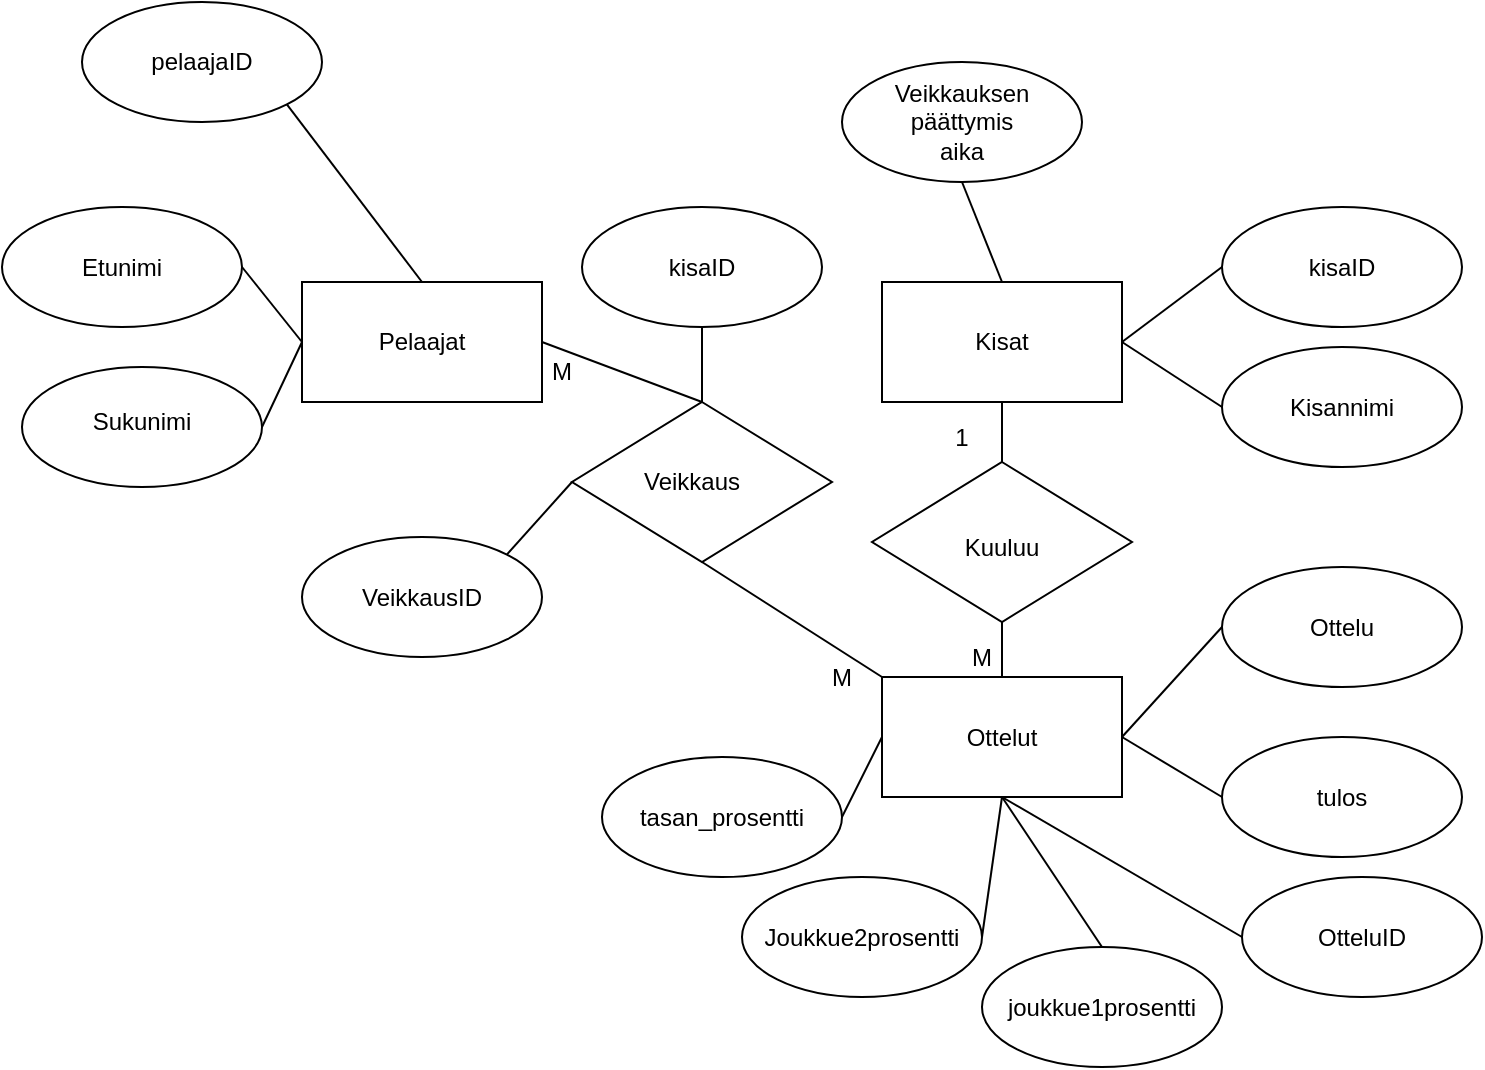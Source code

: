 <mxfile>
    <diagram id="_RTGqNRerQuPFqIfmM1y" name="Page-1">
        <mxGraphModel dx="900" dy="398" grid="1" gridSize="10" guides="1" tooltips="1" connect="1" arrows="1" fold="1" page="1" pageScale="1" pageWidth="827" pageHeight="1169" math="0" shadow="0">
            <root>
                <mxCell id="0"/>
                <mxCell id="1" parent="0"/>
                <mxCell id="YVTOUBuaeelvvUNHEdQm-3" value="" style="rounded=0;whiteSpace=wrap;html=1;" parent="1" vertex="1">
                    <mxGeometry x="500" y="150" width="120" height="60" as="geometry"/>
                </mxCell>
                <mxCell id="YVTOUBuaeelvvUNHEdQm-4" value="Kisat" style="text;html=1;strokeColor=none;fillColor=none;align=center;verticalAlign=middle;whiteSpace=wrap;rounded=0;" parent="1" vertex="1">
                    <mxGeometry x="530" y="165" width="60" height="30" as="geometry"/>
                </mxCell>
                <mxCell id="YVTOUBuaeelvvUNHEdQm-5" value="" style="rounded=0;whiteSpace=wrap;html=1;" parent="1" vertex="1">
                    <mxGeometry x="210" y="150" width="120" height="60" as="geometry"/>
                </mxCell>
                <mxCell id="YVTOUBuaeelvvUNHEdQm-6" value="Pelaajat" style="text;html=1;strokeColor=none;fillColor=none;align=center;verticalAlign=middle;whiteSpace=wrap;rounded=0;" parent="1" vertex="1">
                    <mxGeometry x="240" y="162.5" width="60" height="35" as="geometry"/>
                </mxCell>
                <mxCell id="YVTOUBuaeelvvUNHEdQm-7" value="" style="ellipse;whiteSpace=wrap;html=1;" parent="1" vertex="1">
                    <mxGeometry x="100" y="10" width="120" height="60" as="geometry"/>
                </mxCell>
                <mxCell id="YVTOUBuaeelvvUNHEdQm-8" value="pelaajaID" style="text;html=1;strokeColor=none;fillColor=none;align=center;verticalAlign=middle;whiteSpace=wrap;rounded=0;" parent="1" vertex="1">
                    <mxGeometry x="130" y="25" width="60" height="30" as="geometry"/>
                </mxCell>
                <mxCell id="YVTOUBuaeelvvUNHEdQm-9" value="" style="ellipse;whiteSpace=wrap;html=1;" parent="1" vertex="1">
                    <mxGeometry x="60" y="112.5" width="120" height="60" as="geometry"/>
                </mxCell>
                <mxCell id="YVTOUBuaeelvvUNHEdQm-10" value="Etunimi" style="text;html=1;strokeColor=none;fillColor=none;align=center;verticalAlign=middle;whiteSpace=wrap;rounded=0;" parent="1" vertex="1">
                    <mxGeometry x="90" y="127.5" width="60" height="30" as="geometry"/>
                </mxCell>
                <mxCell id="YVTOUBuaeelvvUNHEdQm-11" value="" style="ellipse;whiteSpace=wrap;html=1;" parent="1" vertex="1">
                    <mxGeometry x="70" y="192.5" width="120" height="60" as="geometry"/>
                </mxCell>
                <mxCell id="YVTOUBuaeelvvUNHEdQm-12" value="Sukunimi" style="text;html=1;strokeColor=none;fillColor=none;align=center;verticalAlign=middle;whiteSpace=wrap;rounded=0;" parent="1" vertex="1">
                    <mxGeometry x="100" y="207.5" width="60" height="25" as="geometry"/>
                </mxCell>
                <mxCell id="YVTOUBuaeelvvUNHEdQm-13" value="" style="ellipse;whiteSpace=wrap;html=1;" parent="1" vertex="1">
                    <mxGeometry x="670" y="112.5" width="120" height="60" as="geometry"/>
                </mxCell>
                <mxCell id="YVTOUBuaeelvvUNHEdQm-14" value="kisaID" style="text;html=1;strokeColor=none;fillColor=none;align=center;verticalAlign=middle;whiteSpace=wrap;rounded=0;" parent="1" vertex="1">
                    <mxGeometry x="700" y="127.5" width="60" height="30" as="geometry"/>
                </mxCell>
                <mxCell id="YVTOUBuaeelvvUNHEdQm-15" value="" style="rounded=0;whiteSpace=wrap;html=1;" parent="1" vertex="1">
                    <mxGeometry x="500" y="347.5" width="120" height="60" as="geometry"/>
                </mxCell>
                <mxCell id="YVTOUBuaeelvvUNHEdQm-16" value="Ottelut" style="text;html=1;strokeColor=none;fillColor=none;align=center;verticalAlign=middle;whiteSpace=wrap;rounded=0;" parent="1" vertex="1">
                    <mxGeometry x="530" y="362.5" width="60" height="30" as="geometry"/>
                </mxCell>
                <mxCell id="YVTOUBuaeelvvUNHEdQm-17" value="" style="ellipse;whiteSpace=wrap;html=1;" parent="1" vertex="1">
                    <mxGeometry x="670" y="292.5" width="120" height="60" as="geometry"/>
                </mxCell>
                <mxCell id="YVTOUBuaeelvvUNHEdQm-18" value="Ottelu" style="text;html=1;strokeColor=none;fillColor=none;align=center;verticalAlign=middle;whiteSpace=wrap;rounded=0;" parent="1" vertex="1">
                    <mxGeometry x="700" y="307.5" width="60" height="30" as="geometry"/>
                </mxCell>
                <mxCell id="YVTOUBuaeelvvUNHEdQm-19" value="" style="ellipse;whiteSpace=wrap;html=1;" parent="1" vertex="1">
                    <mxGeometry x="210" y="277.5" width="120" height="60" as="geometry"/>
                </mxCell>
                <mxCell id="YVTOUBuaeelvvUNHEdQm-21" value="" style="ellipse;whiteSpace=wrap;html=1;" parent="1" vertex="1">
                    <mxGeometry x="670" y="377.5" width="120" height="60" as="geometry"/>
                </mxCell>
                <mxCell id="YVTOUBuaeelvvUNHEdQm-22" value="tulos" style="text;html=1;strokeColor=none;fillColor=none;align=center;verticalAlign=middle;whiteSpace=wrap;rounded=0;" parent="1" vertex="1">
                    <mxGeometry x="700" y="392.5" width="60" height="30" as="geometry"/>
                </mxCell>
                <mxCell id="YVTOUBuaeelvvUNHEdQm-25" value="" style="ellipse;whiteSpace=wrap;html=1;" parent="1" vertex="1">
                    <mxGeometry x="670" y="182.5" width="120" height="60" as="geometry"/>
                </mxCell>
                <mxCell id="YVTOUBuaeelvvUNHEdQm-26" value="Kisannimi" style="text;html=1;strokeColor=none;fillColor=none;align=center;verticalAlign=middle;whiteSpace=wrap;rounded=0;" parent="1" vertex="1">
                    <mxGeometry x="700" y="197.5" width="60" height="30" as="geometry"/>
                </mxCell>
                <mxCell id="YVTOUBuaeelvvUNHEdQm-27" value="" style="ellipse;whiteSpace=wrap;html=1;" parent="1" vertex="1">
                    <mxGeometry x="680" y="447.5" width="120" height="60" as="geometry"/>
                </mxCell>
                <mxCell id="YVTOUBuaeelvvUNHEdQm-28" value="OtteluID" style="text;html=1;strokeColor=none;fillColor=none;align=center;verticalAlign=middle;whiteSpace=wrap;rounded=0;" parent="1" vertex="1">
                    <mxGeometry x="710" y="462.5" width="60" height="30" as="geometry"/>
                </mxCell>
                <mxCell id="YVTOUBuaeelvvUNHEdQm-32" value="" style="endArrow=none;html=1;rounded=0;exitX=0.5;exitY=0;exitDx=0;exitDy=0;entryX=1;entryY=1;entryDx=0;entryDy=0;" parent="1" source="YVTOUBuaeelvvUNHEdQm-5" target="YVTOUBuaeelvvUNHEdQm-7" edge="1">
                    <mxGeometry width="50" height="50" relative="1" as="geometry">
                        <mxPoint x="390" y="230" as="sourcePoint"/>
                        <mxPoint x="440" y="180" as="targetPoint"/>
                    </mxGeometry>
                </mxCell>
                <mxCell id="YVTOUBuaeelvvUNHEdQm-33" value="" style="endArrow=none;html=1;rounded=0;entryX=1;entryY=0.5;entryDx=0;entryDy=0;exitX=0;exitY=0.5;exitDx=0;exitDy=0;" parent="1" source="YVTOUBuaeelvvUNHEdQm-5" target="YVTOUBuaeelvvUNHEdQm-9" edge="1">
                    <mxGeometry width="50" height="50" relative="1" as="geometry">
                        <mxPoint x="390" y="230" as="sourcePoint"/>
                        <mxPoint x="440" y="180" as="targetPoint"/>
                    </mxGeometry>
                </mxCell>
                <mxCell id="YVTOUBuaeelvvUNHEdQm-34" value="" style="endArrow=none;html=1;rounded=0;exitX=1;exitY=0.5;exitDx=0;exitDy=0;entryX=0;entryY=0.5;entryDx=0;entryDy=0;" parent="1" source="YVTOUBuaeelvvUNHEdQm-11" target="YVTOUBuaeelvvUNHEdQm-5" edge="1">
                    <mxGeometry width="50" height="50" relative="1" as="geometry">
                        <mxPoint x="390" y="202.5" as="sourcePoint"/>
                        <mxPoint x="190" y="180" as="targetPoint"/>
                    </mxGeometry>
                </mxCell>
                <mxCell id="YVTOUBuaeelvvUNHEdQm-36" value="" style="endArrow=none;html=1;rounded=0;entryX=0;entryY=0.5;entryDx=0;entryDy=0;exitX=1;exitY=0.5;exitDx=0;exitDy=0;" parent="1" source="YVTOUBuaeelvvUNHEdQm-3" target="YVTOUBuaeelvvUNHEdQm-13" edge="1">
                    <mxGeometry width="50" height="50" relative="1" as="geometry">
                        <mxPoint x="390" y="290" as="sourcePoint"/>
                        <mxPoint x="440" y="240" as="targetPoint"/>
                    </mxGeometry>
                </mxCell>
                <mxCell id="YVTOUBuaeelvvUNHEdQm-37" value="" style="endArrow=none;html=1;rounded=0;entryX=0;entryY=0.5;entryDx=0;entryDy=0;exitX=1;exitY=0.5;exitDx=0;exitDy=0;" parent="1" source="YVTOUBuaeelvvUNHEdQm-3" target="YVTOUBuaeelvvUNHEdQm-25" edge="1">
                    <mxGeometry width="50" height="50" relative="1" as="geometry">
                        <mxPoint x="390" y="290" as="sourcePoint"/>
                        <mxPoint x="440" y="240" as="targetPoint"/>
                    </mxGeometry>
                </mxCell>
                <mxCell id="YVTOUBuaeelvvUNHEdQm-38" value="" style="endArrow=none;html=1;rounded=0;entryX=0;entryY=0.5;entryDx=0;entryDy=0;exitX=1;exitY=0.5;exitDx=0;exitDy=0;" parent="1" source="YVTOUBuaeelvvUNHEdQm-15" target="YVTOUBuaeelvvUNHEdQm-17" edge="1">
                    <mxGeometry width="50" height="50" relative="1" as="geometry">
                        <mxPoint x="390" y="317.5" as="sourcePoint"/>
                        <mxPoint x="673.96" y="345.48" as="targetPoint"/>
                    </mxGeometry>
                </mxCell>
                <mxCell id="YVTOUBuaeelvvUNHEdQm-39" value="" style="endArrow=none;html=1;rounded=0;entryX=0;entryY=0.5;entryDx=0;entryDy=0;" parent="1" target="YVTOUBuaeelvvUNHEdQm-21" edge="1">
                    <mxGeometry width="50" height="50" relative="1" as="geometry">
                        <mxPoint x="620" y="377.5" as="sourcePoint"/>
                        <mxPoint x="440" y="267.5" as="targetPoint"/>
                    </mxGeometry>
                </mxCell>
                <mxCell id="YVTOUBuaeelvvUNHEdQm-40" value="" style="endArrow=none;html=1;rounded=0;entryX=0;entryY=0.5;entryDx=0;entryDy=0;exitX=0.5;exitY=1;exitDx=0;exitDy=0;" parent="1" source="YVTOUBuaeelvvUNHEdQm-15" target="YVTOUBuaeelvvUNHEdQm-27" edge="1">
                    <mxGeometry width="50" height="50" relative="1" as="geometry">
                        <mxPoint x="390" y="317.5" as="sourcePoint"/>
                        <mxPoint x="440" y="267.5" as="targetPoint"/>
                    </mxGeometry>
                </mxCell>
                <mxCell id="YVTOUBuaeelvvUNHEdQm-43" value="" style="ellipse;whiteSpace=wrap;html=1;" parent="1" vertex="1">
                    <mxGeometry x="550" y="482.5" width="120" height="60" as="geometry"/>
                </mxCell>
                <mxCell id="YVTOUBuaeelvvUNHEdQm-44" value="joukkue1prosentti" style="text;html=1;strokeColor=none;fillColor=none;align=center;verticalAlign=middle;whiteSpace=wrap;rounded=0;" parent="1" vertex="1">
                    <mxGeometry x="580" y="497.5" width="60" height="30" as="geometry"/>
                </mxCell>
                <mxCell id="YVTOUBuaeelvvUNHEdQm-45" value="" style="ellipse;whiteSpace=wrap;html=1;" parent="1" vertex="1">
                    <mxGeometry x="430" y="447.5" width="120" height="60" as="geometry"/>
                </mxCell>
                <mxCell id="YVTOUBuaeelvvUNHEdQm-46" value="Joukkue2prosentti" style="text;html=1;strokeColor=none;fillColor=none;align=center;verticalAlign=middle;whiteSpace=wrap;rounded=0;" parent="1" vertex="1">
                    <mxGeometry x="460" y="462.5" width="60" height="30" as="geometry"/>
                </mxCell>
                <mxCell id="YVTOUBuaeelvvUNHEdQm-47" value="" style="endArrow=none;html=1;rounded=0;exitX=0.5;exitY=0;exitDx=0;exitDy=0;" parent="1" source="YVTOUBuaeelvvUNHEdQm-43" edge="1">
                    <mxGeometry width="50" height="50" relative="1" as="geometry">
                        <mxPoint x="390" y="317.5" as="sourcePoint"/>
                        <mxPoint x="560" y="407.5" as="targetPoint"/>
                    </mxGeometry>
                </mxCell>
                <mxCell id="YVTOUBuaeelvvUNHEdQm-48" value="" style="endArrow=none;html=1;rounded=0;entryX=0.5;entryY=1;entryDx=0;entryDy=0;exitX=1;exitY=0.5;exitDx=0;exitDy=0;" parent="1" source="YVTOUBuaeelvvUNHEdQm-45" target="YVTOUBuaeelvvUNHEdQm-15" edge="1">
                    <mxGeometry width="50" height="50" relative="1" as="geometry">
                        <mxPoint x="390" y="317.5" as="sourcePoint"/>
                        <mxPoint x="440" y="267.5" as="targetPoint"/>
                    </mxGeometry>
                </mxCell>
                <mxCell id="YVTOUBuaeelvvUNHEdQm-49" value="" style="ellipse;whiteSpace=wrap;html=1;" parent="1" vertex="1">
                    <mxGeometry x="360" y="387.5" width="120" height="60" as="geometry"/>
                </mxCell>
                <mxCell id="YVTOUBuaeelvvUNHEdQm-50" value="tasan_prosentti" style="text;html=1;strokeColor=none;fillColor=none;align=center;verticalAlign=middle;whiteSpace=wrap;rounded=0;" parent="1" vertex="1">
                    <mxGeometry x="390" y="402.5" width="60" height="30" as="geometry"/>
                </mxCell>
                <mxCell id="YVTOUBuaeelvvUNHEdQm-51" value="" style="endArrow=none;html=1;rounded=0;exitX=1;exitY=0.5;exitDx=0;exitDy=0;entryX=0;entryY=0.5;entryDx=0;entryDy=0;" parent="1" source="YVTOUBuaeelvvUNHEdQm-49" target="YVTOUBuaeelvvUNHEdQm-15" edge="1">
                    <mxGeometry width="50" height="50" relative="1" as="geometry">
                        <mxPoint x="400" y="352.5" as="sourcePoint"/>
                        <mxPoint x="500" y="413" as="targetPoint"/>
                    </mxGeometry>
                </mxCell>
                <mxCell id="YVTOUBuaeelvvUNHEdQm-52" value="" style="rhombus;whiteSpace=wrap;html=1;" parent="1" vertex="1">
                    <mxGeometry x="345" y="210" width="130" height="80" as="geometry"/>
                </mxCell>
                <mxCell id="YVTOUBuaeelvvUNHEdQm-53" value="Veikkaus" style="text;html=1;strokeColor=none;fillColor=none;align=center;verticalAlign=middle;whiteSpace=wrap;rounded=0;" parent="1" vertex="1">
                    <mxGeometry x="375" y="235" width="60" height="30" as="geometry"/>
                </mxCell>
                <mxCell id="YVTOUBuaeelvvUNHEdQm-54" value="" style="rhombus;whiteSpace=wrap;html=1;" parent="1" vertex="1">
                    <mxGeometry x="495" y="240" width="130" height="80" as="geometry"/>
                </mxCell>
                <mxCell id="YVTOUBuaeelvvUNHEdQm-55" value="Kuuluu" style="text;html=1;strokeColor=none;fillColor=none;align=center;verticalAlign=middle;whiteSpace=wrap;rounded=0;" parent="1" vertex="1">
                    <mxGeometry x="530" y="267.5" width="60" height="30" as="geometry"/>
                </mxCell>
                <mxCell id="YVTOUBuaeelvvUNHEdQm-56" value="" style="endArrow=none;html=1;rounded=0;entryX=0.5;entryY=0;entryDx=0;entryDy=0;exitX=1;exitY=0.5;exitDx=0;exitDy=0;" parent="1" source="YVTOUBuaeelvvUNHEdQm-5" target="YVTOUBuaeelvvUNHEdQm-52" edge="1">
                    <mxGeometry width="50" height="50" relative="1" as="geometry">
                        <mxPoint x="390" y="230" as="sourcePoint"/>
                        <mxPoint x="440" y="180" as="targetPoint"/>
                    </mxGeometry>
                </mxCell>
                <mxCell id="YVTOUBuaeelvvUNHEdQm-57" value="" style="endArrow=none;html=1;rounded=0;entryX=0;entryY=0;entryDx=0;entryDy=0;exitX=0.5;exitY=1;exitDx=0;exitDy=0;" parent="1" source="YVTOUBuaeelvvUNHEdQm-52" target="YVTOUBuaeelvvUNHEdQm-15" edge="1">
                    <mxGeometry width="50" height="50" relative="1" as="geometry">
                        <mxPoint x="480" y="198" as="sourcePoint"/>
                        <mxPoint x="440" y="240" as="targetPoint"/>
                    </mxGeometry>
                </mxCell>
                <mxCell id="YVTOUBuaeelvvUNHEdQm-58" value="" style="endArrow=none;html=1;rounded=0;entryX=0.5;entryY=1;entryDx=0;entryDy=0;exitX=0.5;exitY=0;exitDx=0;exitDy=0;" parent="1" source="YVTOUBuaeelvvUNHEdQm-54" target="YVTOUBuaeelvvUNHEdQm-3" edge="1">
                    <mxGeometry width="50" height="50" relative="1" as="geometry">
                        <mxPoint x="400" y="250" as="sourcePoint"/>
                        <mxPoint x="450" y="200" as="targetPoint"/>
                    </mxGeometry>
                </mxCell>
                <mxCell id="YVTOUBuaeelvvUNHEdQm-59" value="" style="endArrow=none;html=1;rounded=0;entryX=0.5;entryY=1;entryDx=0;entryDy=0;exitX=0.5;exitY=0;exitDx=0;exitDy=0;" parent="1" source="YVTOUBuaeelvvUNHEdQm-15" target="YVTOUBuaeelvvUNHEdQm-54" edge="1">
                    <mxGeometry width="50" height="50" relative="1" as="geometry">
                        <mxPoint x="430" y="337.5" as="sourcePoint"/>
                        <mxPoint x="555" y="340" as="targetPoint"/>
                    </mxGeometry>
                </mxCell>
                <mxCell id="YVTOUBuaeelvvUNHEdQm-62" value="M" style="text;html=1;strokeColor=none;fillColor=none;align=center;verticalAlign=middle;whiteSpace=wrap;rounded=0;" parent="1" vertex="1">
                    <mxGeometry x="310" y="180" width="60" height="30" as="geometry"/>
                </mxCell>
                <mxCell id="YVTOUBuaeelvvUNHEdQm-65" value="M" style="text;html=1;strokeColor=none;fillColor=none;align=center;verticalAlign=middle;whiteSpace=wrap;rounded=0;" parent="1" vertex="1">
                    <mxGeometry x="520" y="322.5" width="60" height="30" as="geometry"/>
                </mxCell>
                <mxCell id="2" value="1" style="text;html=1;strokeColor=none;fillColor=none;align=center;verticalAlign=middle;whiteSpace=wrap;rounded=0;" parent="1" vertex="1">
                    <mxGeometry x="510" y="212.5" width="60" height="30" as="geometry"/>
                </mxCell>
                <mxCell id="YVTOUBuaeelvvUNHEdQm-20" value="VeikkausID" style="text;html=1;strokeColor=none;fillColor=none;align=center;verticalAlign=middle;whiteSpace=wrap;rounded=0;" parent="1" vertex="1">
                    <mxGeometry x="240" y="292.5" width="60" height="30" as="geometry"/>
                </mxCell>
                <mxCell id="6" value="" style="endArrow=none;html=1;rounded=0;exitX=0;exitY=0.5;exitDx=0;exitDy=0;entryX=1;entryY=0;entryDx=0;entryDy=0;" parent="1" source="YVTOUBuaeelvvUNHEdQm-52" target="YVTOUBuaeelvvUNHEdQm-19" edge="1">
                    <mxGeometry width="50" height="50" relative="1" as="geometry">
                        <mxPoint x="270" y="150" as="sourcePoint"/>
                        <mxPoint x="220" y="350" as="targetPoint"/>
                    </mxGeometry>
                </mxCell>
                <mxCell id="7" value="M" style="text;html=1;strokeColor=none;fillColor=none;align=center;verticalAlign=middle;whiteSpace=wrap;rounded=0;" parent="1" vertex="1">
                    <mxGeometry x="450" y="332.5" width="60" height="30" as="geometry"/>
                </mxCell>
                <mxCell id="8" value="" style="ellipse;whiteSpace=wrap;html=1;" vertex="1" parent="1">
                    <mxGeometry x="480" y="40" width="120" height="60" as="geometry"/>
                </mxCell>
                <mxCell id="9" value="Veikkauksen päättymis aika" style="text;html=1;strokeColor=none;fillColor=none;align=center;verticalAlign=middle;whiteSpace=wrap;rounded=0;" vertex="1" parent="1">
                    <mxGeometry x="510" y="55" width="60" height="30" as="geometry"/>
                </mxCell>
                <mxCell id="10" value="" style="ellipse;whiteSpace=wrap;html=1;" vertex="1" parent="1">
                    <mxGeometry x="350" y="112.5" width="120" height="60" as="geometry"/>
                </mxCell>
                <mxCell id="11" value="kisaID" style="text;html=1;strokeColor=none;fillColor=none;align=center;verticalAlign=middle;whiteSpace=wrap;rounded=0;" vertex="1" parent="1">
                    <mxGeometry x="380" y="127.5" width="60" height="30" as="geometry"/>
                </mxCell>
                <mxCell id="12" value="" style="endArrow=none;html=1;entryX=0.5;entryY=0;entryDx=0;entryDy=0;exitX=0.5;exitY=1;exitDx=0;exitDy=0;" edge="1" parent="1" source="8" target="YVTOUBuaeelvvUNHEdQm-3">
                    <mxGeometry width="50" height="50" relative="1" as="geometry">
                        <mxPoint x="550" y="100" as="sourcePoint"/>
                        <mxPoint x="440" y="260" as="targetPoint"/>
                    </mxGeometry>
                </mxCell>
                <mxCell id="13" value="" style="endArrow=none;html=1;entryX=0.5;entryY=1;entryDx=0;entryDy=0;exitX=0.5;exitY=0;exitDx=0;exitDy=0;" edge="1" parent="1" source="YVTOUBuaeelvvUNHEdQm-52" target="10">
                    <mxGeometry width="50" height="50" relative="1" as="geometry">
                        <mxPoint x="390" y="310" as="sourcePoint"/>
                        <mxPoint x="440" y="260" as="targetPoint"/>
                    </mxGeometry>
                </mxCell>
            </root>
        </mxGraphModel>
    </diagram>
</mxfile>